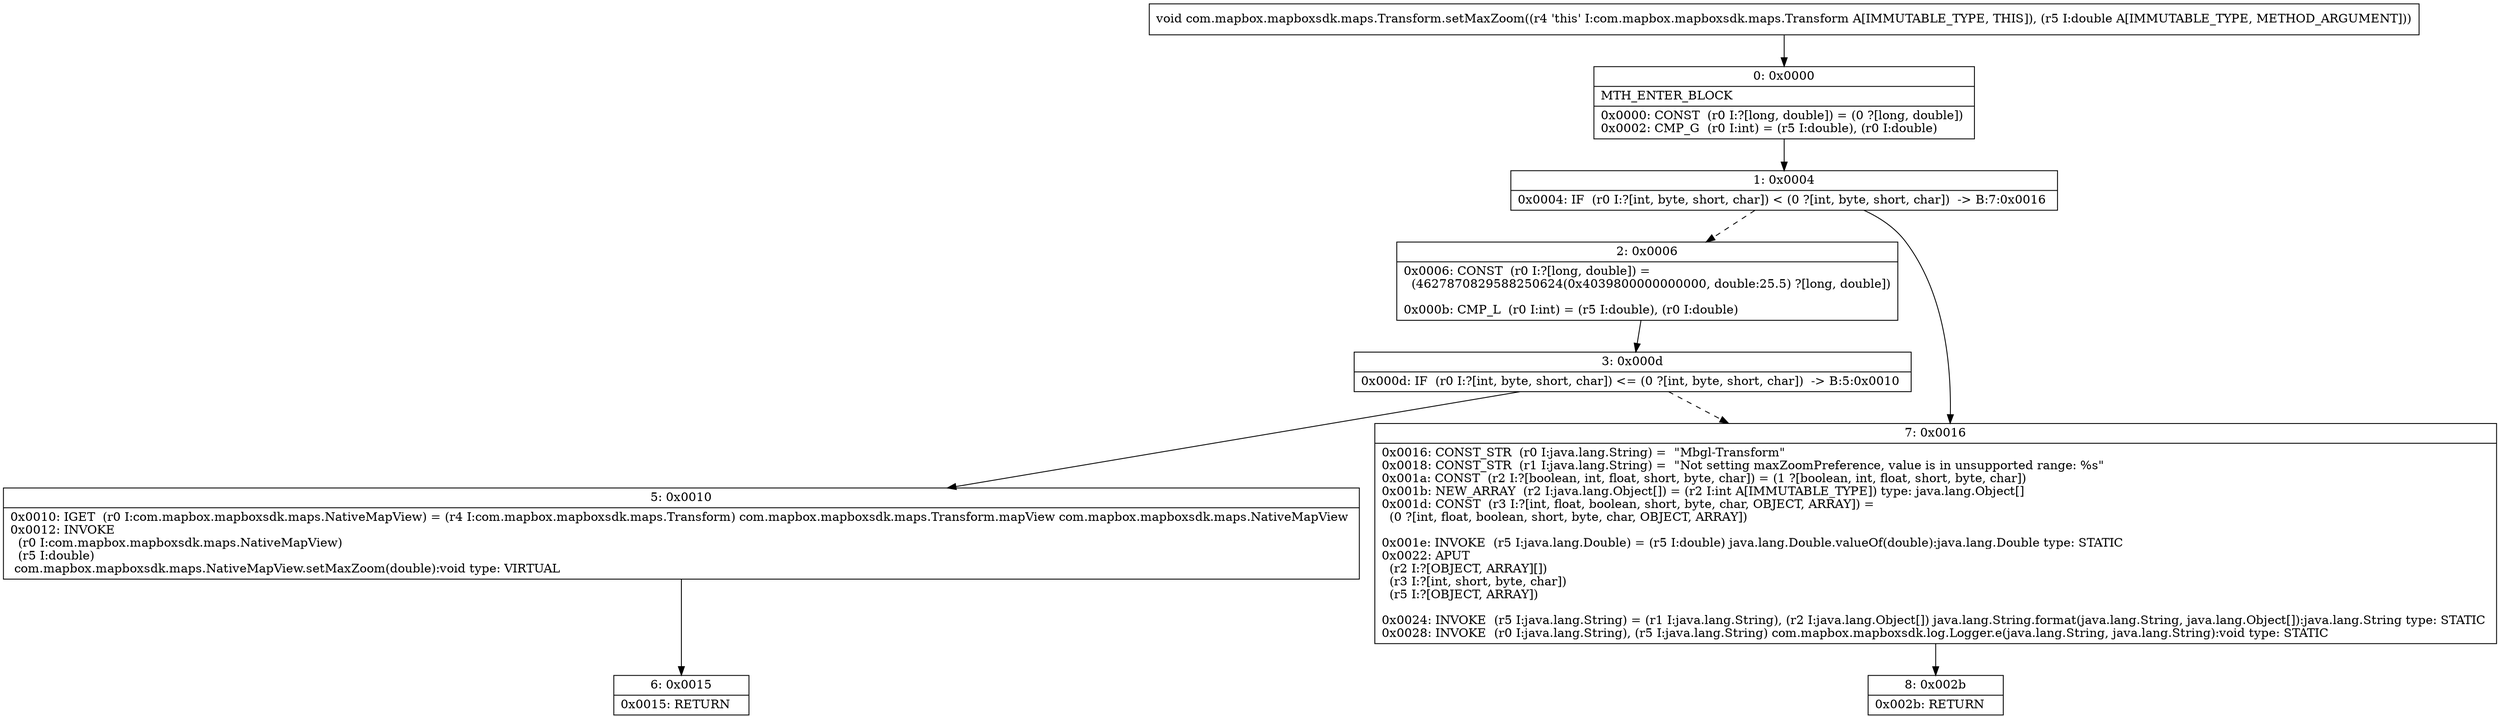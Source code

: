 digraph "CFG forcom.mapbox.mapboxsdk.maps.Transform.setMaxZoom(D)V" {
Node_0 [shape=record,label="{0\:\ 0x0000|MTH_ENTER_BLOCK\l|0x0000: CONST  (r0 I:?[long, double]) = (0 ?[long, double]) \l0x0002: CMP_G  (r0 I:int) = (r5 I:double), (r0 I:double) \l}"];
Node_1 [shape=record,label="{1\:\ 0x0004|0x0004: IF  (r0 I:?[int, byte, short, char]) \< (0 ?[int, byte, short, char])  \-\> B:7:0x0016 \l}"];
Node_2 [shape=record,label="{2\:\ 0x0006|0x0006: CONST  (r0 I:?[long, double]) = \l  (4627870829588250624(0x4039800000000000, double:25.5) ?[long, double])\l \l0x000b: CMP_L  (r0 I:int) = (r5 I:double), (r0 I:double) \l}"];
Node_3 [shape=record,label="{3\:\ 0x000d|0x000d: IF  (r0 I:?[int, byte, short, char]) \<= (0 ?[int, byte, short, char])  \-\> B:5:0x0010 \l}"];
Node_5 [shape=record,label="{5\:\ 0x0010|0x0010: IGET  (r0 I:com.mapbox.mapboxsdk.maps.NativeMapView) = (r4 I:com.mapbox.mapboxsdk.maps.Transform) com.mapbox.mapboxsdk.maps.Transform.mapView com.mapbox.mapboxsdk.maps.NativeMapView \l0x0012: INVOKE  \l  (r0 I:com.mapbox.mapboxsdk.maps.NativeMapView)\l  (r5 I:double)\l com.mapbox.mapboxsdk.maps.NativeMapView.setMaxZoom(double):void type: VIRTUAL \l}"];
Node_6 [shape=record,label="{6\:\ 0x0015|0x0015: RETURN   \l}"];
Node_7 [shape=record,label="{7\:\ 0x0016|0x0016: CONST_STR  (r0 I:java.lang.String) =  \"Mbgl\-Transform\" \l0x0018: CONST_STR  (r1 I:java.lang.String) =  \"Not setting maxZoomPreference, value is in unsupported range: %s\" \l0x001a: CONST  (r2 I:?[boolean, int, float, short, byte, char]) = (1 ?[boolean, int, float, short, byte, char]) \l0x001b: NEW_ARRAY  (r2 I:java.lang.Object[]) = (r2 I:int A[IMMUTABLE_TYPE]) type: java.lang.Object[] \l0x001d: CONST  (r3 I:?[int, float, boolean, short, byte, char, OBJECT, ARRAY]) = \l  (0 ?[int, float, boolean, short, byte, char, OBJECT, ARRAY])\l \l0x001e: INVOKE  (r5 I:java.lang.Double) = (r5 I:double) java.lang.Double.valueOf(double):java.lang.Double type: STATIC \l0x0022: APUT  \l  (r2 I:?[OBJECT, ARRAY][])\l  (r3 I:?[int, short, byte, char])\l  (r5 I:?[OBJECT, ARRAY])\l \l0x0024: INVOKE  (r5 I:java.lang.String) = (r1 I:java.lang.String), (r2 I:java.lang.Object[]) java.lang.String.format(java.lang.String, java.lang.Object[]):java.lang.String type: STATIC \l0x0028: INVOKE  (r0 I:java.lang.String), (r5 I:java.lang.String) com.mapbox.mapboxsdk.log.Logger.e(java.lang.String, java.lang.String):void type: STATIC \l}"];
Node_8 [shape=record,label="{8\:\ 0x002b|0x002b: RETURN   \l}"];
MethodNode[shape=record,label="{void com.mapbox.mapboxsdk.maps.Transform.setMaxZoom((r4 'this' I:com.mapbox.mapboxsdk.maps.Transform A[IMMUTABLE_TYPE, THIS]), (r5 I:double A[IMMUTABLE_TYPE, METHOD_ARGUMENT])) }"];
MethodNode -> Node_0;
Node_0 -> Node_1;
Node_1 -> Node_2[style=dashed];
Node_1 -> Node_7;
Node_2 -> Node_3;
Node_3 -> Node_5;
Node_3 -> Node_7[style=dashed];
Node_5 -> Node_6;
Node_7 -> Node_8;
}

